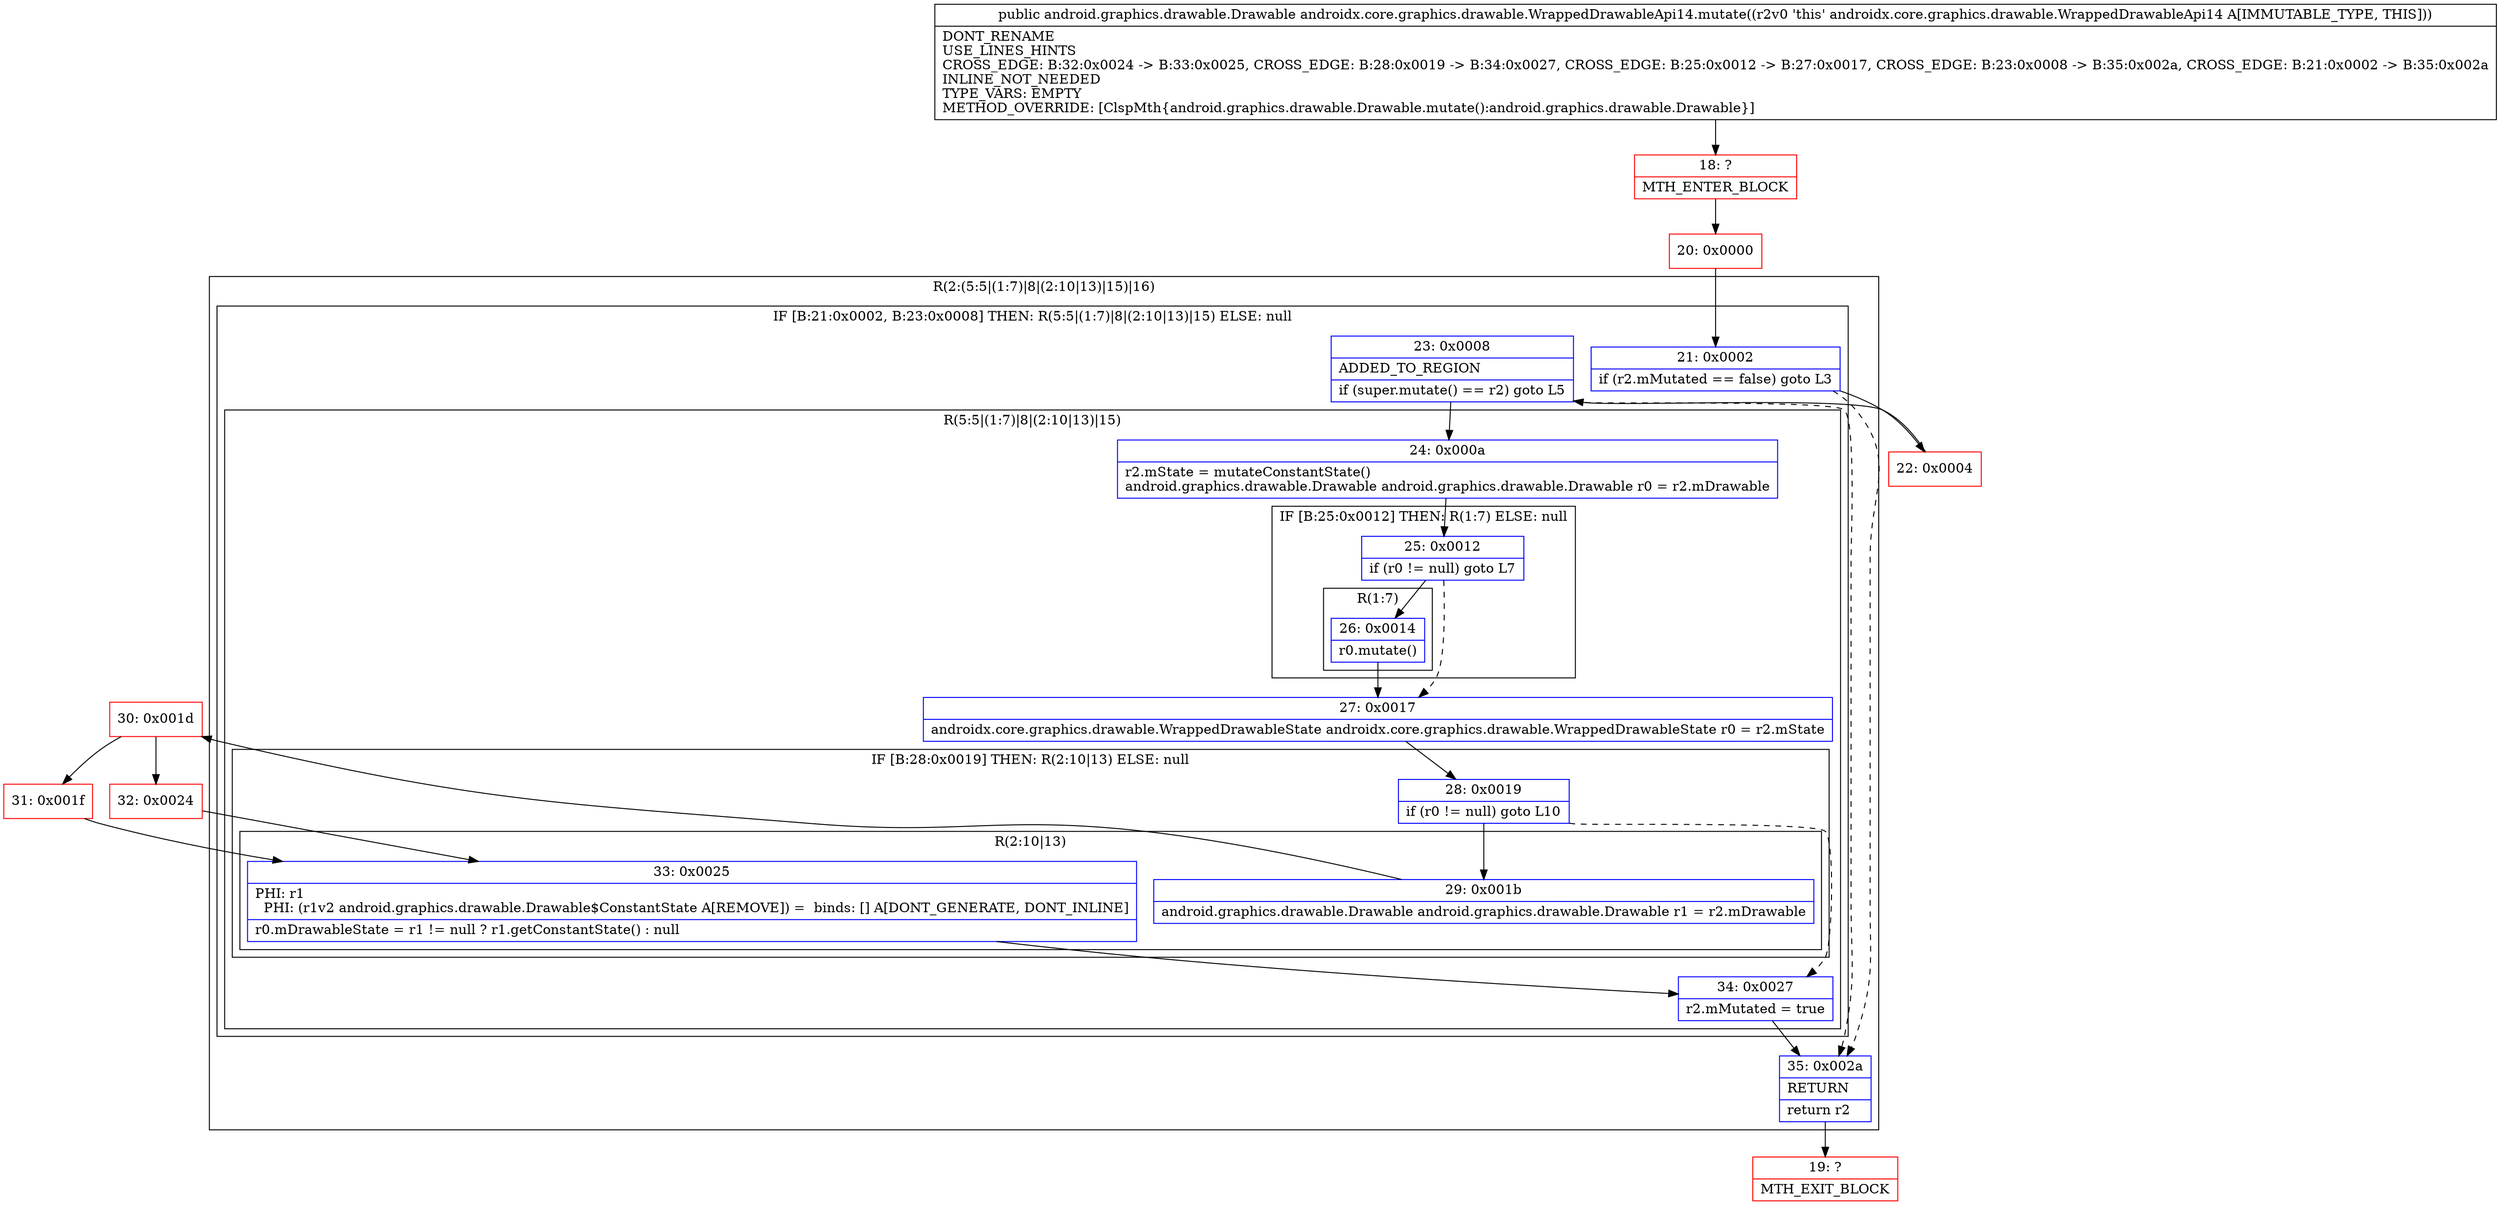 digraph "CFG forandroidx.core.graphics.drawable.WrappedDrawableApi14.mutate()Landroid\/graphics\/drawable\/Drawable;" {
subgraph cluster_Region_172002861 {
label = "R(2:(5:5|(1:7)|8|(2:10|13)|15)|16)";
node [shape=record,color=blue];
subgraph cluster_IfRegion_1223825390 {
label = "IF [B:21:0x0002, B:23:0x0008] THEN: R(5:5|(1:7)|8|(2:10|13)|15) ELSE: null";
node [shape=record,color=blue];
Node_21 [shape=record,label="{21\:\ 0x0002|if (r2.mMutated == false) goto L3\l}"];
Node_23 [shape=record,label="{23\:\ 0x0008|ADDED_TO_REGION\l|if (super.mutate() == r2) goto L5\l}"];
subgraph cluster_Region_1187972958 {
label = "R(5:5|(1:7)|8|(2:10|13)|15)";
node [shape=record,color=blue];
Node_24 [shape=record,label="{24\:\ 0x000a|r2.mState = mutateConstantState()\landroid.graphics.drawable.Drawable android.graphics.drawable.Drawable r0 = r2.mDrawable\l}"];
subgraph cluster_IfRegion_647814144 {
label = "IF [B:25:0x0012] THEN: R(1:7) ELSE: null";
node [shape=record,color=blue];
Node_25 [shape=record,label="{25\:\ 0x0012|if (r0 != null) goto L7\l}"];
subgraph cluster_Region_656843155 {
label = "R(1:7)";
node [shape=record,color=blue];
Node_26 [shape=record,label="{26\:\ 0x0014|r0.mutate()\l}"];
}
}
Node_27 [shape=record,label="{27\:\ 0x0017|androidx.core.graphics.drawable.WrappedDrawableState androidx.core.graphics.drawable.WrappedDrawableState r0 = r2.mState\l}"];
subgraph cluster_IfRegion_1845625106 {
label = "IF [B:28:0x0019] THEN: R(2:10|13) ELSE: null";
node [shape=record,color=blue];
Node_28 [shape=record,label="{28\:\ 0x0019|if (r0 != null) goto L10\l}"];
subgraph cluster_Region_1346965115 {
label = "R(2:10|13)";
node [shape=record,color=blue];
Node_29 [shape=record,label="{29\:\ 0x001b|android.graphics.drawable.Drawable android.graphics.drawable.Drawable r1 = r2.mDrawable\l}"];
Node_33 [shape=record,label="{33\:\ 0x0025|PHI: r1 \l  PHI: (r1v2 android.graphics.drawable.Drawable$ConstantState A[REMOVE]) =  binds: [] A[DONT_GENERATE, DONT_INLINE]\l|r0.mDrawableState = r1 != null ? r1.getConstantState() : null\l}"];
}
}
Node_34 [shape=record,label="{34\:\ 0x0027|r2.mMutated = true\l}"];
}
}
Node_35 [shape=record,label="{35\:\ 0x002a|RETURN\l|return r2\l}"];
}
Node_18 [shape=record,color=red,label="{18\:\ ?|MTH_ENTER_BLOCK\l}"];
Node_20 [shape=record,color=red,label="{20\:\ 0x0000}"];
Node_22 [shape=record,color=red,label="{22\:\ 0x0004}"];
Node_30 [shape=record,color=red,label="{30\:\ 0x001d}"];
Node_31 [shape=record,color=red,label="{31\:\ 0x001f}"];
Node_32 [shape=record,color=red,label="{32\:\ 0x0024}"];
Node_19 [shape=record,color=red,label="{19\:\ ?|MTH_EXIT_BLOCK\l}"];
MethodNode[shape=record,label="{public android.graphics.drawable.Drawable androidx.core.graphics.drawable.WrappedDrawableApi14.mutate((r2v0 'this' androidx.core.graphics.drawable.WrappedDrawableApi14 A[IMMUTABLE_TYPE, THIS]))  | DONT_RENAME\lUSE_LINES_HINTS\lCROSS_EDGE: B:32:0x0024 \-\> B:33:0x0025, CROSS_EDGE: B:28:0x0019 \-\> B:34:0x0027, CROSS_EDGE: B:25:0x0012 \-\> B:27:0x0017, CROSS_EDGE: B:23:0x0008 \-\> B:35:0x002a, CROSS_EDGE: B:21:0x0002 \-\> B:35:0x002a\lINLINE_NOT_NEEDED\lTYPE_VARS: EMPTY\lMETHOD_OVERRIDE: [ClspMth\{android.graphics.drawable.Drawable.mutate():android.graphics.drawable.Drawable\}]\l}"];
MethodNode -> Node_18;Node_21 -> Node_22;
Node_21 -> Node_35[style=dashed];
Node_23 -> Node_24;
Node_23 -> Node_35[style=dashed];
Node_24 -> Node_25;
Node_25 -> Node_26;
Node_25 -> Node_27[style=dashed];
Node_26 -> Node_27;
Node_27 -> Node_28;
Node_28 -> Node_29;
Node_28 -> Node_34[style=dashed];
Node_29 -> Node_30;
Node_33 -> Node_34;
Node_34 -> Node_35;
Node_35 -> Node_19;
Node_18 -> Node_20;
Node_20 -> Node_21;
Node_22 -> Node_23;
Node_30 -> Node_31;
Node_30 -> Node_32;
Node_31 -> Node_33;
Node_32 -> Node_33;
}


